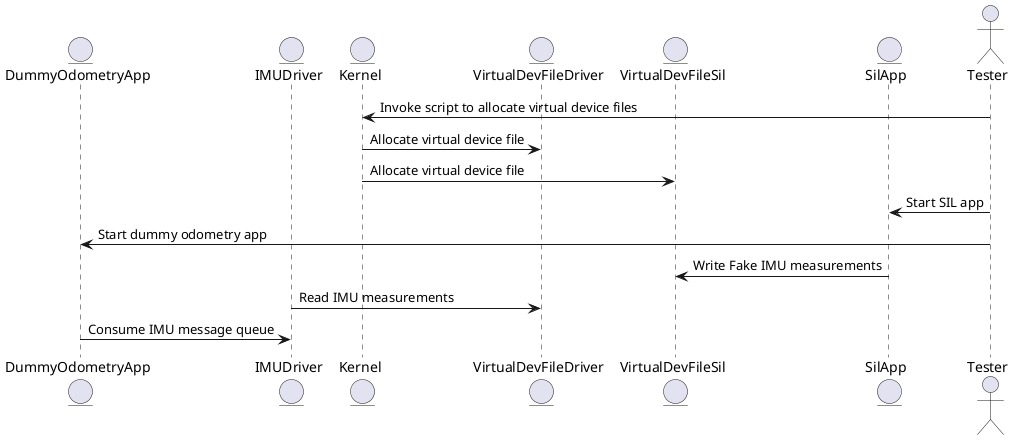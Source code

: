 @startuml

entity DummyOdometryApp
entity IMUDriver
entity Kernel
entity VirtualDevFileDriver

entity VirtualDevFileSil
entity SilApp

actor Tester


Tester -> Kernel: Invoke script to allocate virtual device files

Kernel -> VirtualDevFileDriver: Allocate virtual device file
Kernel -> VirtualDevFileSil: Allocate virtual device file

Tester -> SilApp: Start SIL app
Tester -> DummyOdometryApp: Start dummy odometry app

SilApp -> VirtualDevFileSil: Write Fake IMU measurements

IMUDriver -> VirtualDevFileDriver: Read IMU measurements

DummyOdometryApp -> IMUDriver: Consume IMU message queue


@enduml
